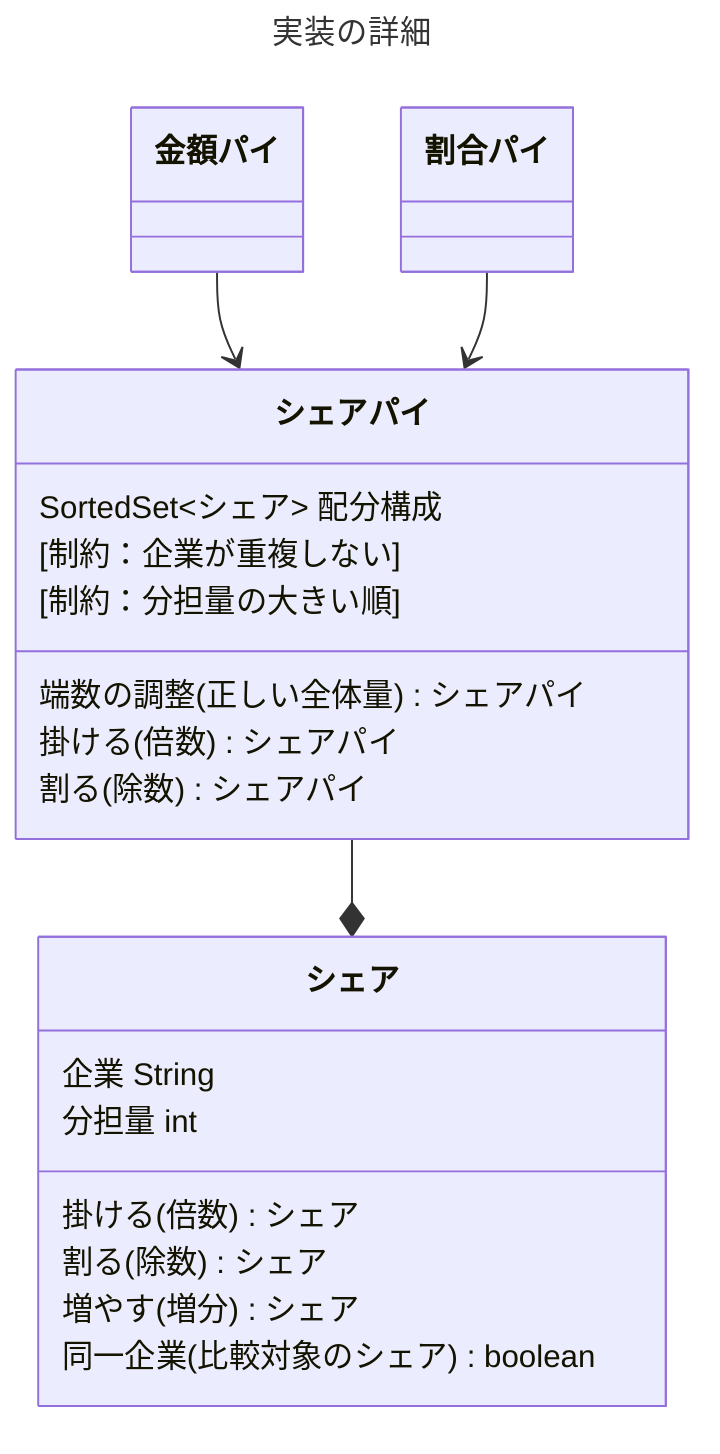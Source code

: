 ---
title: 実装の詳細
---
classDiagram
    金額パイ --> SharePie
    割合パイ --> SharePie
    SharePie --* シェア

    class SharePie["シェアパイ"] {
        SortedSet~シェア~ 配分構成
        [制約：企業が重複しない]
        [制約：分担量の大きい順]
        端数の調整(正しい全体量) シェアパイ
        掛ける(倍数) シェアパイ
        割る(除数) シェアパイ
    }

    class シェア {
        企業 String
        分担量 int
        掛ける(倍数) シェア
        割る(除数) シェア
        増やす(増分) シェア
        同一企業(比較対象のシェア) boolean
    }